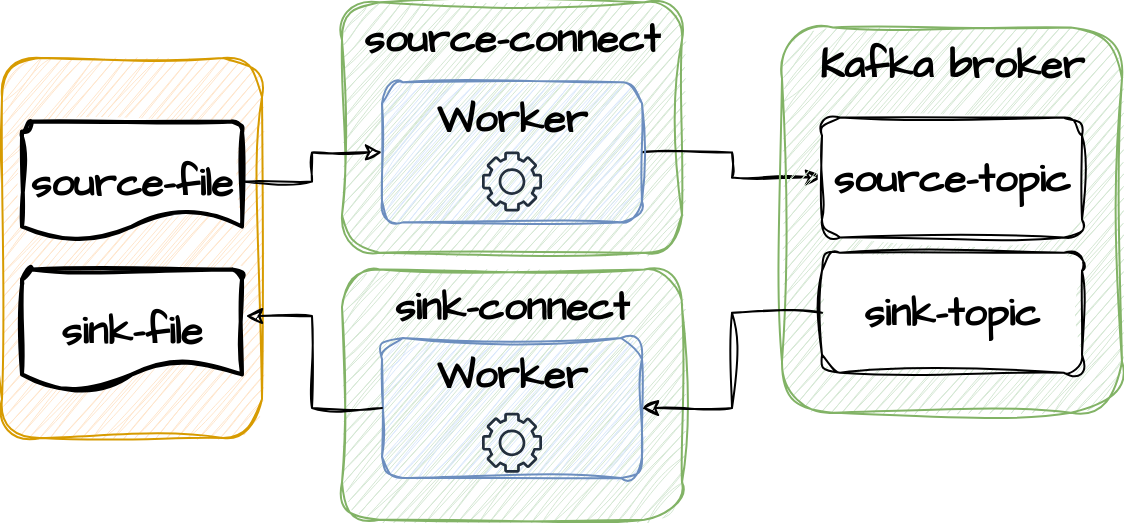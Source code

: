 <mxfile version="22.0.0" type="device">
  <diagram name="Page-1" id="Yl_zGdCaxOwSTX18K7oA">
    <mxGraphModel dx="1036" dy="606" grid="1" gridSize="10" guides="1" tooltips="1" connect="1" arrows="1" fold="1" page="1" pageScale="1" pageWidth="827" pageHeight="1169" math="0" shadow="0">
      <root>
        <mxCell id="0" />
        <mxCell id="1" parent="0" />
        <mxCell id="B1RIwhGs2V6_AZXiZLGh-19" value="sink-connect" style="rounded=1;whiteSpace=wrap;html=1;sketch=1;hachureGap=4;jiggle=2;curveFitting=1;fontFamily=Architects Daughter;fontSource=https%3A%2F%2Ffonts.googleapis.com%2Fcss%3Ffamily%3DArchitects%2BDaughter;fontSize=20;verticalAlign=top;fontStyle=1;fillColor=#d5e8d4;strokeColor=#82b366;" vertex="1" parent="1">
          <mxGeometry x="180" y="255.7" width="170" height="125.22" as="geometry" />
        </mxCell>
        <mxCell id="OyyBsJAkiVXwHH--PFjF-1" value="source-connect" style="rounded=1;whiteSpace=wrap;html=1;sketch=1;hachureGap=4;jiggle=2;curveFitting=1;fontFamily=Architects Daughter;fontSource=https%3A%2F%2Ffonts.googleapis.com%2Fcss%3Ffamily%3DArchitects%2BDaughter;fontSize=20;verticalAlign=top;fontStyle=1;fillColor=#d5e8d4;strokeColor=#82b366;" parent="1" vertex="1">
          <mxGeometry x="180" y="122.17" width="170" height="125.22" as="geometry" />
        </mxCell>
        <mxCell id="B1RIwhGs2V6_AZXiZLGh-15" style="edgeStyle=orthogonalEdgeStyle;rounded=0;sketch=1;hachureGap=4;jiggle=2;curveFitting=1;orthogonalLoop=1;jettySize=auto;html=1;exitX=1;exitY=0.5;exitDx=0;exitDy=0;entryX=0;entryY=0.5;entryDx=0;entryDy=0;fontFamily=Architects Daughter;fontSource=https%3A%2F%2Ffonts.googleapis.com%2Fcss%3Ffamily%3DArchitects%2BDaughter;fontSize=16;" edge="1" parent="1" source="OyyBsJAkiVXwHH--PFjF-3" target="B1RIwhGs2V6_AZXiZLGh-10">
          <mxGeometry relative="1" as="geometry" />
        </mxCell>
        <mxCell id="OyyBsJAkiVXwHH--PFjF-3" value="Worker" style="rounded=1;whiteSpace=wrap;html=1;sketch=1;hachureGap=4;jiggle=2;curveFitting=1;fontFamily=Architects Daughter;fontSource=https%3A%2F%2Ffonts.googleapis.com%2Fcss%3Ffamily%3DArchitects%2BDaughter;fontSize=20;fontStyle=1;verticalAlign=top;fillColor=#dae8fc;strokeColor=#6c8ebf;" parent="1" vertex="1">
          <mxGeometry x="200" y="162.17" width="130" height="70" as="geometry" />
        </mxCell>
        <mxCell id="OyyBsJAkiVXwHH--PFjF-8" value="" style="sketch=0;outlineConnect=0;fontColor=#232F3E;gradientColor=none;fillColor=#232F3D;strokeColor=none;dashed=0;verticalLabelPosition=bottom;verticalAlign=top;align=center;html=1;fontSize=12;fontStyle=0;aspect=fixed;pointerEvents=1;shape=mxgraph.aws4.gear;hachureGap=4;jiggle=2;curveFitting=1;fontFamily=Architects Daughter;fontSource=https%3A%2F%2Ffonts.googleapis.com%2Fcss%3Ffamily%3DArchitects%2BDaughter;" parent="1" vertex="1">
          <mxGeometry x="250" y="196.78" width="30" height="30" as="geometry" />
        </mxCell>
        <mxCell id="OyyBsJAkiVXwHH--PFjF-13" value="" style="rounded=1;whiteSpace=wrap;html=1;sketch=1;hachureGap=4;jiggle=2;curveFitting=1;fontFamily=Architects Daughter;fontSource=https%3A%2F%2Ffonts.googleapis.com%2Fcss%3Ffamily%3DArchitects%2BDaughter;fontSize=20;verticalAlign=top;fillColor=#ffe6cc;strokeColor=#d79b00;" parent="1" vertex="1">
          <mxGeometry x="10" y="150" width="130" height="190" as="geometry" />
        </mxCell>
        <mxCell id="OyyBsJAkiVXwHH--PFjF-31" value="&lt;span&gt;Kafka broker&lt;/span&gt;" style="rounded=1;whiteSpace=wrap;html=1;sketch=1;hachureGap=4;jiggle=2;curveFitting=1;fontFamily=Architects Daughter;fontSource=https%3A%2F%2Ffonts.googleapis.com%2Fcss%3Ffamily%3DArchitects%2BDaughter;fontSize=20;verticalAlign=top;fontStyle=1;fillColor=#d5e8d4;strokeColor=#82b366;" parent="1" vertex="1">
          <mxGeometry x="400" y="134.78" width="170" height="192.61" as="geometry" />
        </mxCell>
        <mxCell id="B1RIwhGs2V6_AZXiZLGh-14" style="edgeStyle=orthogonalEdgeStyle;rounded=0;sketch=1;hachureGap=4;jiggle=2;curveFitting=1;orthogonalLoop=1;jettySize=auto;html=1;exitX=1;exitY=0.5;exitDx=0;exitDy=0;exitPerimeter=0;entryX=0;entryY=0.5;entryDx=0;entryDy=0;fontFamily=Architects Daughter;fontSource=https%3A%2F%2Ffonts.googleapis.com%2Fcss%3Ffamily%3DArchitects%2BDaughter;fontSize=16;" edge="1" parent="1" source="B1RIwhGs2V6_AZXiZLGh-1" target="OyyBsJAkiVXwHH--PFjF-3">
          <mxGeometry relative="1" as="geometry" />
        </mxCell>
        <mxCell id="B1RIwhGs2V6_AZXiZLGh-1" value="source-file" style="strokeWidth=2;html=1;shape=mxgraph.flowchart.document2;whiteSpace=wrap;size=0.25;sketch=1;hachureGap=4;jiggle=2;curveFitting=1;fontFamily=Architects Daughter;fontSource=https%3A%2F%2Ffonts.googleapis.com%2Fcss%3Ffamily%3DArchitects%2BDaughter;fontSize=20;fontStyle=1" vertex="1" parent="1">
          <mxGeometry x="20" y="181.78" width="110" height="60" as="geometry" />
        </mxCell>
        <mxCell id="B1RIwhGs2V6_AZXiZLGh-3" value="sink-file" style="strokeWidth=2;html=1;shape=mxgraph.flowchart.document2;whiteSpace=wrap;size=0.25;sketch=1;hachureGap=4;jiggle=2;curveFitting=1;fontFamily=Architects Daughter;fontSource=https%3A%2F%2Ffonts.googleapis.com%2Fcss%3Ffamily%3DArchitects%2BDaughter;fontSize=20;fontStyle=1" vertex="1" parent="1">
          <mxGeometry x="20" y="255.7" width="110" height="60" as="geometry" />
        </mxCell>
        <mxCell id="B1RIwhGs2V6_AZXiZLGh-4" value="Worker" style="rounded=1;whiteSpace=wrap;html=1;sketch=1;hachureGap=4;jiggle=2;curveFitting=1;fontFamily=Architects Daughter;fontSource=https%3A%2F%2Ffonts.googleapis.com%2Fcss%3Ffamily%3DArchitects%2BDaughter;fontSize=20;fontStyle=1;verticalAlign=top;fillColor=#dae8fc;strokeColor=#6c8ebf;" vertex="1" parent="1">
          <mxGeometry x="200" y="290" width="130" height="70" as="geometry" />
        </mxCell>
        <mxCell id="B1RIwhGs2V6_AZXiZLGh-6" value="" style="sketch=0;outlineConnect=0;fontColor=#232F3E;gradientColor=none;fillColor=#232F3D;strokeColor=none;dashed=0;verticalLabelPosition=bottom;verticalAlign=top;align=center;html=1;fontSize=12;fontStyle=0;aspect=fixed;pointerEvents=1;shape=mxgraph.aws4.gear;hachureGap=4;jiggle=2;curveFitting=1;fontFamily=Architects Daughter;fontSource=https%3A%2F%2Ffonts.googleapis.com%2Fcss%3Ffamily%3DArchitects%2BDaughter;" vertex="1" parent="1">
          <mxGeometry x="250" y="327.39" width="30" height="30" as="geometry" />
        </mxCell>
        <mxCell id="B1RIwhGs2V6_AZXiZLGh-10" value="source-topic" style="rounded=1;whiteSpace=wrap;html=1;sketch=1;hachureGap=4;jiggle=2;curveFitting=1;fontFamily=Architects Daughter;fontSource=https%3A%2F%2Ffonts.googleapis.com%2Fcss%3Ffamily%3DArchitects%2BDaughter;fontSize=20;fontStyle=1" vertex="1" parent="1">
          <mxGeometry x="420" y="179.78" width="130" height="60" as="geometry" />
        </mxCell>
        <mxCell id="B1RIwhGs2V6_AZXiZLGh-12" style="edgeStyle=orthogonalEdgeStyle;rounded=0;sketch=1;hachureGap=4;jiggle=2;curveFitting=1;orthogonalLoop=1;jettySize=auto;html=1;exitX=0;exitY=0.5;exitDx=0;exitDy=0;entryX=1;entryY=0.5;entryDx=0;entryDy=0;fontFamily=Architects Daughter;fontSource=https%3A%2F%2Ffonts.googleapis.com%2Fcss%3Ffamily%3DArchitects%2BDaughter;fontSize=16;" edge="1" parent="1" source="B1RIwhGs2V6_AZXiZLGh-11" target="B1RIwhGs2V6_AZXiZLGh-4">
          <mxGeometry relative="1" as="geometry" />
        </mxCell>
        <mxCell id="B1RIwhGs2V6_AZXiZLGh-11" value="sink-topic" style="rounded=1;whiteSpace=wrap;html=1;sketch=1;hachureGap=4;jiggle=2;curveFitting=1;fontFamily=Architects Daughter;fontSource=https%3A%2F%2Ffonts.googleapis.com%2Fcss%3Ffamily%3DArchitects%2BDaughter;fontSize=20;fontStyle=1" vertex="1" parent="1">
          <mxGeometry x="420" y="247.39" width="130" height="60" as="geometry" />
        </mxCell>
        <mxCell id="B1RIwhGs2V6_AZXiZLGh-18" style="edgeStyle=orthogonalEdgeStyle;rounded=0;sketch=1;hachureGap=4;jiggle=2;curveFitting=1;orthogonalLoop=1;jettySize=auto;html=1;exitX=0;exitY=0.5;exitDx=0;exitDy=0;entryX=1.018;entryY=0.388;entryDx=0;entryDy=0;entryPerimeter=0;fontFamily=Architects Daughter;fontSource=https%3A%2F%2Ffonts.googleapis.com%2Fcss%3Ffamily%3DArchitects%2BDaughter;fontSize=16;" edge="1" parent="1" source="B1RIwhGs2V6_AZXiZLGh-4" target="B1RIwhGs2V6_AZXiZLGh-3">
          <mxGeometry relative="1" as="geometry" />
        </mxCell>
      </root>
    </mxGraphModel>
  </diagram>
</mxfile>
